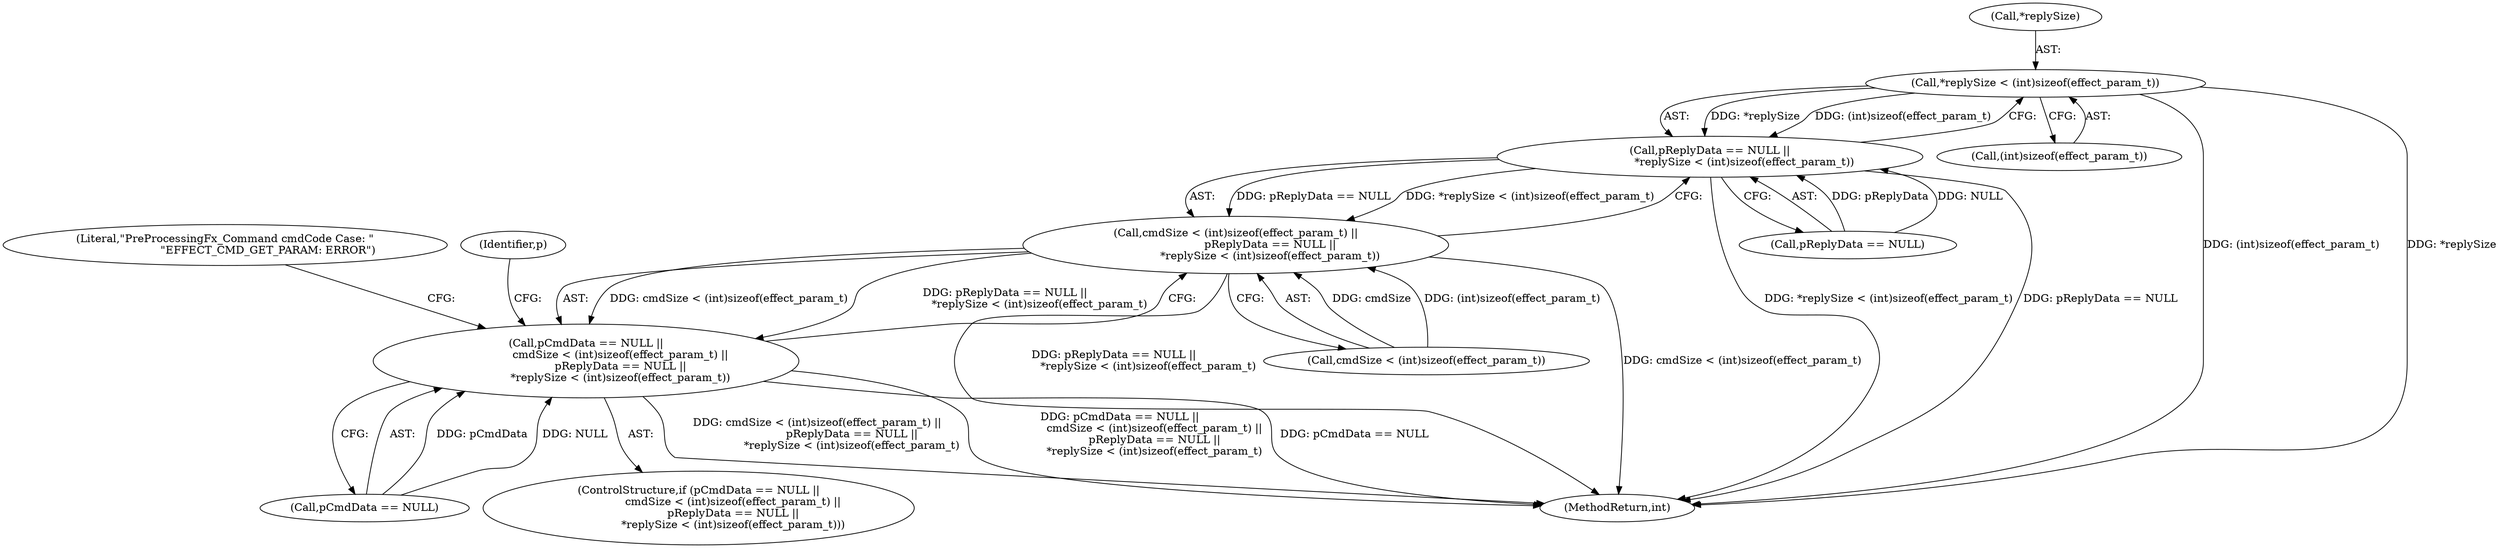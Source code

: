 digraph "1_Android_aeea52da00d210587fb3ed895de3d5f2e0264c88_9@del" {
"1000377" [label="(Call,*replySize < (int)sizeof(effect_param_t))"];
"1000373" [label="(Call,pReplyData == NULL ||\n                    *replySize < (int)sizeof(effect_param_t))"];
"1000366" [label="(Call,cmdSize < (int)sizeof(effect_param_t) ||\n                    pReplyData == NULL ||\n                    *replySize < (int)sizeof(effect_param_t))"];
"1000362" [label="(Call,pCmdData == NULL ||\n                    cmdSize < (int)sizeof(effect_param_t) ||\n                    pReplyData == NULL ||\n                    *replySize < (int)sizeof(effect_param_t))"];
"1000374" [label="(Call,pReplyData == NULL)"];
"1000363" [label="(Call,pCmdData == NULL)"];
"1000373" [label="(Call,pReplyData == NULL ||\n                    *replySize < (int)sizeof(effect_param_t))"];
"1000366" [label="(Call,cmdSize < (int)sizeof(effect_param_t) ||\n                    pReplyData == NULL ||\n                    *replySize < (int)sizeof(effect_param_t))"];
"1000377" [label="(Call,*replySize < (int)sizeof(effect_param_t))"];
"1000380" [label="(Call,(int)sizeof(effect_param_t))"];
"1000367" [label="(Call,cmdSize < (int)sizeof(effect_param_t))"];
"1000378" [label="(Call,*replySize)"];
"1000386" [label="(Literal,\"PreProcessingFx_Command cmdCode Case: \"\n                         \"EFFECT_CMD_GET_PARAM: ERROR\")"];
"1000362" [label="(Call,pCmdData == NULL ||\n                    cmdSize < (int)sizeof(effect_param_t) ||\n                    pReplyData == NULL ||\n                    *replySize < (int)sizeof(effect_param_t))"];
"1001295" [label="(MethodReturn,int)"];
"1000361" [label="(ControlStructure,if (pCmdData == NULL ||\n                    cmdSize < (int)sizeof(effect_param_t) ||\n                    pReplyData == NULL ||\n                    *replySize < (int)sizeof(effect_param_t)))"];
"1000392" [label="(Identifier,p)"];
"1000377" -> "1000373"  [label="AST: "];
"1000377" -> "1000380"  [label="CFG: "];
"1000378" -> "1000377"  [label="AST: "];
"1000380" -> "1000377"  [label="AST: "];
"1000373" -> "1000377"  [label="CFG: "];
"1000377" -> "1001295"  [label="DDG: (int)sizeof(effect_param_t)"];
"1000377" -> "1001295"  [label="DDG: *replySize"];
"1000377" -> "1000373"  [label="DDG: *replySize"];
"1000377" -> "1000373"  [label="DDG: (int)sizeof(effect_param_t)"];
"1000373" -> "1000366"  [label="AST: "];
"1000373" -> "1000374"  [label="CFG: "];
"1000374" -> "1000373"  [label="AST: "];
"1000366" -> "1000373"  [label="CFG: "];
"1000373" -> "1001295"  [label="DDG: *replySize < (int)sizeof(effect_param_t)"];
"1000373" -> "1001295"  [label="DDG: pReplyData == NULL"];
"1000373" -> "1000366"  [label="DDG: pReplyData == NULL"];
"1000373" -> "1000366"  [label="DDG: *replySize < (int)sizeof(effect_param_t)"];
"1000374" -> "1000373"  [label="DDG: pReplyData"];
"1000374" -> "1000373"  [label="DDG: NULL"];
"1000366" -> "1000362"  [label="AST: "];
"1000366" -> "1000367"  [label="CFG: "];
"1000367" -> "1000366"  [label="AST: "];
"1000362" -> "1000366"  [label="CFG: "];
"1000366" -> "1001295"  [label="DDG: pReplyData == NULL ||\n                    *replySize < (int)sizeof(effect_param_t)"];
"1000366" -> "1001295"  [label="DDG: cmdSize < (int)sizeof(effect_param_t)"];
"1000366" -> "1000362"  [label="DDG: cmdSize < (int)sizeof(effect_param_t)"];
"1000366" -> "1000362"  [label="DDG: pReplyData == NULL ||\n                    *replySize < (int)sizeof(effect_param_t)"];
"1000367" -> "1000366"  [label="DDG: cmdSize"];
"1000367" -> "1000366"  [label="DDG: (int)sizeof(effect_param_t)"];
"1000362" -> "1000361"  [label="AST: "];
"1000362" -> "1000363"  [label="CFG: "];
"1000363" -> "1000362"  [label="AST: "];
"1000386" -> "1000362"  [label="CFG: "];
"1000392" -> "1000362"  [label="CFG: "];
"1000362" -> "1001295"  [label="DDG: cmdSize < (int)sizeof(effect_param_t) ||\n                    pReplyData == NULL ||\n                    *replySize < (int)sizeof(effect_param_t)"];
"1000362" -> "1001295"  [label="DDG: pCmdData == NULL ||\n                    cmdSize < (int)sizeof(effect_param_t) ||\n                    pReplyData == NULL ||\n                    *replySize < (int)sizeof(effect_param_t)"];
"1000362" -> "1001295"  [label="DDG: pCmdData == NULL"];
"1000363" -> "1000362"  [label="DDG: pCmdData"];
"1000363" -> "1000362"  [label="DDG: NULL"];
}
